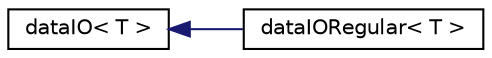 digraph "Graphical Class Hierarchy"
{
 // LATEX_PDF_SIZE
  edge [fontname="Helvetica",fontsize="10",labelfontname="Helvetica",labelfontsize="10"];
  node [fontname="Helvetica",fontsize="10",shape=record];
  rankdir="LR";
  Node0 [label="dataIO\< T \>",height=0.2,width=0.4,color="black", fillcolor="white", style="filled",URL="$classpFlow_1_1dataIO.html",tooltip=" "];
  Node0 -> Node1 [dir="back",color="midnightblue",fontsize="10",style="solid",fontname="Helvetica"];
  Node1 [label="dataIORegular\< T \>",height=0.2,width=0.4,color="black", fillcolor="white", style="filled",URL="$classpFlow_1_1dataIORegular.html",tooltip=" "];
}
